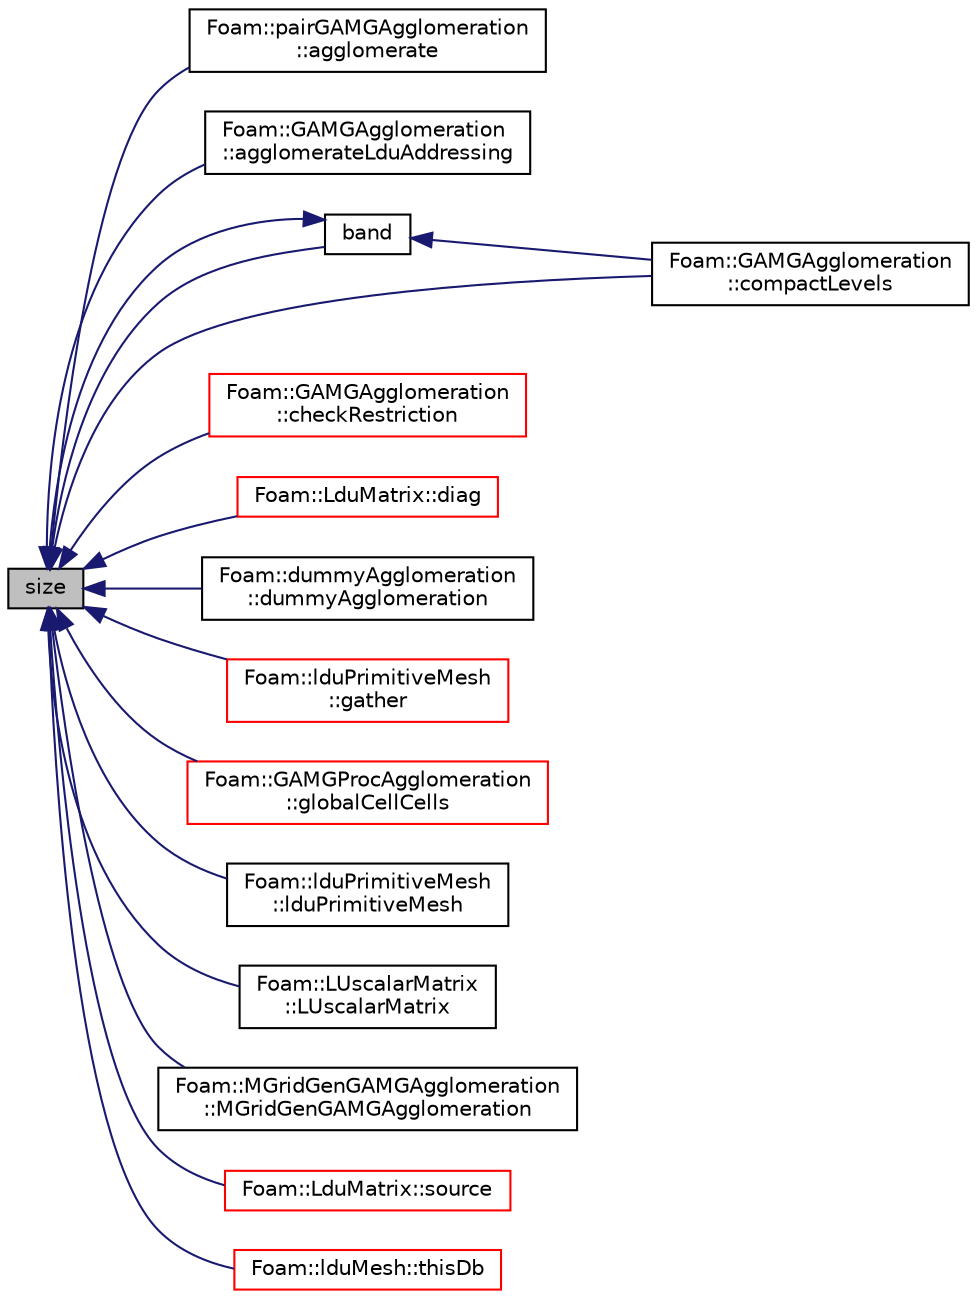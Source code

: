 digraph "size"
{
  bgcolor="transparent";
  edge [fontname="Helvetica",fontsize="10",labelfontname="Helvetica",labelfontsize="10"];
  node [fontname="Helvetica",fontsize="10",shape=record];
  rankdir="LR";
  Node1 [label="size",height=0.2,width=0.4,color="black", fillcolor="grey75", style="filled", fontcolor="black"];
  Node1 -> Node2 [dir="back",color="midnightblue",fontsize="10",style="solid",fontname="Helvetica"];
  Node2 [label="Foam::pairGAMGAgglomeration\l::agglomerate",height=0.2,width=0.4,color="black",URL="$a01800.html#a70a79dc9e89583565e07c680157e7823",tooltip="Calculate and return agglomeration. "];
  Node1 -> Node3 [dir="back",color="midnightblue",fontsize="10",style="solid",fontname="Helvetica"];
  Node3 [label="Foam::GAMGAgglomeration\l::agglomerateLduAddressing",height=0.2,width=0.4,color="black",URL="$a00909.html#a1f8676d38e3715d5330beb58b7883c90",tooltip="Assemble coarse mesh addressing. "];
  Node1 -> Node4 [dir="back",color="midnightblue",fontsize="10",style="solid",fontname="Helvetica"];
  Node4 [label="band",height=0.2,width=0.4,color="black",URL="$a01300.html#ad35bff822b69b171a59d1151a5f89ae1",tooltip="Calculate bandwidth and profile of addressing. "];
  Node4 -> Node1 [dir="back",color="midnightblue",fontsize="10",style="solid",fontname="Helvetica"];
  Node4 -> Node5 [dir="back",color="midnightblue",fontsize="10",style="solid",fontname="Helvetica"];
  Node5 [label="Foam::GAMGAgglomeration\l::compactLevels",height=0.2,width=0.4,color="black",URL="$a00909.html#a7aa50f494f31bbb03ef092eeedd906e0",tooltip="Shrink the number of levels to that specified. "];
  Node1 -> Node6 [dir="back",color="midnightblue",fontsize="10",style="solid",fontname="Helvetica"];
  Node6 [label="Foam::GAMGAgglomeration\l::checkRestriction",height=0.2,width=0.4,color="red",URL="$a00909.html#ac6f2eee543459c0116f73cbde0b7b146",tooltip="Given restriction determines if coarse cells are connected. "];
  Node1 -> Node5 [dir="back",color="midnightblue",fontsize="10",style="solid",fontname="Helvetica"];
  Node1 -> Node7 [dir="back",color="midnightblue",fontsize="10",style="solid",fontname="Helvetica"];
  Node7 [label="Foam::LduMatrix::diag",height=0.2,width=0.4,color="red",URL="$a01306.html#afd3add8997f8b9231f6d34b388cd7f3a"];
  Node1 -> Node8 [dir="back",color="midnightblue",fontsize="10",style="solid",fontname="Helvetica"];
  Node8 [label="Foam::dummyAgglomeration\l::dummyAgglomeration",height=0.2,width=0.4,color="black",URL="$a00598.html#a1b5be175500d32caaf792483977e8d74",tooltip="Construct given mesh and controls. "];
  Node1 -> Node9 [dir="back",color="midnightblue",fontsize="10",style="solid",fontname="Helvetica"];
  Node9 [label="Foam::lduPrimitiveMesh\l::gather",height=0.2,width=0.4,color="red",URL="$a01308.html#ad7514c3eec68fa18c472b5dfe1c2b5a4",tooltip="Gather meshes from other processors onto procIDs[0]. "];
  Node1 -> Node10 [dir="back",color="midnightblue",fontsize="10",style="solid",fontname="Helvetica"];
  Node10 [label="Foam::GAMGProcAgglomeration\l::globalCellCells",height=0.2,width=0.4,color="red",URL="$a00913.html#a59b7daeb97bb6479a59cdeacff965dc5",tooltip="Debug: calculate global cell-cells. "];
  Node1 -> Node11 [dir="back",color="midnightblue",fontsize="10",style="solid",fontname="Helvetica"];
  Node11 [label="Foam::lduPrimitiveMesh\l::lduPrimitiveMesh",height=0.2,width=0.4,color="black",URL="$a01308.html#aeae1eb8af27cafdc116980dd48968d19",tooltip="Construct by combining multiple meshes. The meshes come from. "];
  Node1 -> Node12 [dir="back",color="midnightblue",fontsize="10",style="solid",fontname="Helvetica"];
  Node12 [label="Foam::LUscalarMatrix\l::LUscalarMatrix",height=0.2,width=0.4,color="black",URL="$a01416.html#aebab11f1a492c2f8e5e99c3e138253ce",tooltip="Construct from lduMatrix and perform LU decomposition. "];
  Node1 -> Node13 [dir="back",color="midnightblue",fontsize="10",style="solid",fontname="Helvetica"];
  Node13 [label="Foam::MGridGenGAMGAgglomeration\l::MGridGenGAMGAgglomeration",height=0.2,width=0.4,color="black",URL="$a01516.html#ad90d6181883d17cf991ff0cde7243627",tooltip="Construct given mesh and controls. "];
  Node1 -> Node14 [dir="back",color="midnightblue",fontsize="10",style="solid",fontname="Helvetica"];
  Node14 [label="Foam::LduMatrix::source",height=0.2,width=0.4,color="red",URL="$a01306.html#a3790e293cade7097b919633ed263158c"];
  Node1 -> Node15 [dir="back",color="midnightblue",fontsize="10",style="solid",fontname="Helvetica"];
  Node15 [label="Foam::lduMesh::thisDb",height=0.2,width=0.4,color="red",URL="$a01307.html#a1954a3b5059aa17fa01f901274f5ac4a",tooltip="Return the object registry. "];
}
